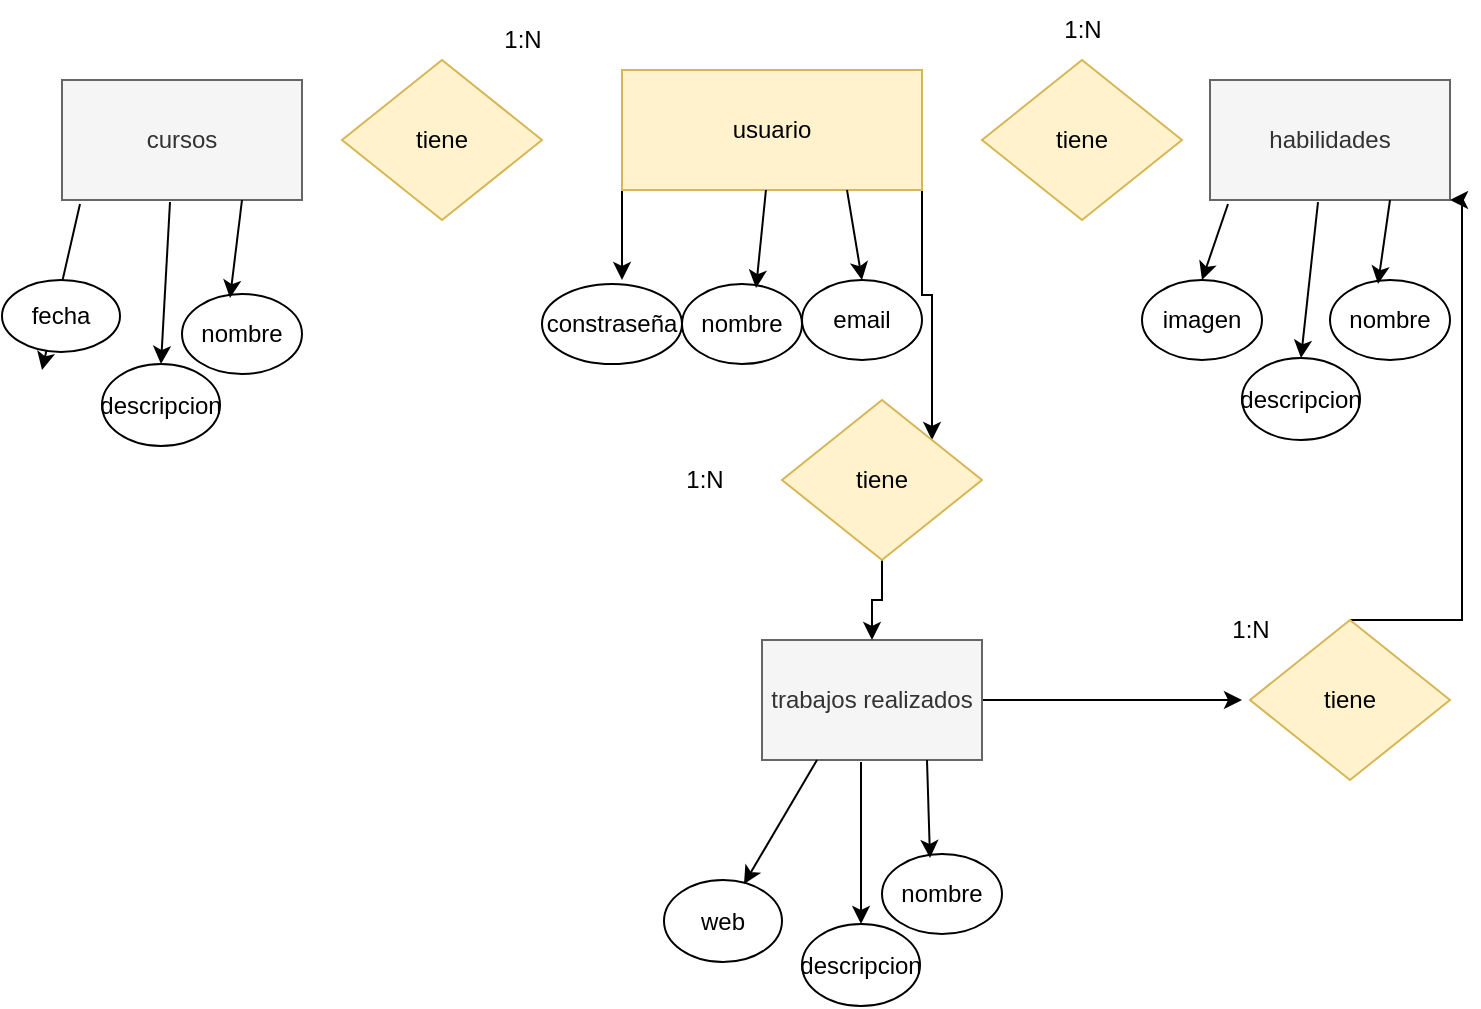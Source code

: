 <mxfile version="20.8.5" type="github">
  <diagram id="3FcfEXZpkqzgeeYXxepW" name="Página-1">
    <mxGraphModel dx="1707" dy="483" grid="1" gridSize="10" guides="1" tooltips="1" connect="1" arrows="1" fold="1" page="1" pageScale="1" pageWidth="827" pageHeight="1169" math="0" shadow="0">
      <root>
        <mxCell id="0" />
        <mxCell id="1" parent="0" />
        <mxCell id="Bt5BaCXQNwXxYCc5RvHo-10" style="edgeStyle=orthogonalEdgeStyle;rounded=0;orthogonalLoop=1;jettySize=auto;html=1;exitX=0;exitY=1;exitDx=0;exitDy=0;" edge="1" parent="1" source="Bt5BaCXQNwXxYCc5RvHo-1">
          <mxGeometry relative="1" as="geometry">
            <mxPoint x="300" y="150" as="targetPoint" />
          </mxGeometry>
        </mxCell>
        <mxCell id="Bt5BaCXQNwXxYCc5RvHo-58" style="edgeStyle=orthogonalEdgeStyle;rounded=0;orthogonalLoop=1;jettySize=auto;html=1;exitX=1;exitY=1;exitDx=0;exitDy=0;entryX=1;entryY=0;entryDx=0;entryDy=0;" edge="1" parent="1" source="Bt5BaCXQNwXxYCc5RvHo-1" target="Bt5BaCXQNwXxYCc5RvHo-48">
          <mxGeometry relative="1" as="geometry" />
        </mxCell>
        <mxCell id="Bt5BaCXQNwXxYCc5RvHo-1" value="usuario" style="rounded=0;whiteSpace=wrap;html=1;fillColor=#fff2cc;strokeColor=#d6b656;" vertex="1" parent="1">
          <mxGeometry x="300" y="45" width="150" height="60" as="geometry" />
        </mxCell>
        <mxCell id="Bt5BaCXQNwXxYCc5RvHo-2" value="habilidades" style="rounded=0;whiteSpace=wrap;html=1;fillColor=#f5f5f5;fontColor=#333333;strokeColor=#666666;" vertex="1" parent="1">
          <mxGeometry x="594" y="50" width="120" height="60" as="geometry" />
        </mxCell>
        <mxCell id="Bt5BaCXQNwXxYCc5RvHo-4" value="tiene" style="rhombus;whiteSpace=wrap;html=1;fillColor=#fff2cc;strokeColor=#d6b656;" vertex="1" parent="1">
          <mxGeometry x="480" y="40" width="100" height="80" as="geometry" />
        </mxCell>
        <mxCell id="Bt5BaCXQNwXxYCc5RvHo-6" value="nombre" style="ellipse;whiteSpace=wrap;html=1;" vertex="1" parent="1">
          <mxGeometry x="330" y="152" width="60" height="40" as="geometry" />
        </mxCell>
        <mxCell id="Bt5BaCXQNwXxYCc5RvHo-7" value="constraseña" style="ellipse;whiteSpace=wrap;html=1;" vertex="1" parent="1">
          <mxGeometry x="260" y="152" width="70" height="40" as="geometry" />
        </mxCell>
        <mxCell id="Bt5BaCXQNwXxYCc5RvHo-8" value="email" style="ellipse;whiteSpace=wrap;html=1;" vertex="1" parent="1">
          <mxGeometry x="390" y="150" width="60" height="40" as="geometry" />
        </mxCell>
        <mxCell id="Bt5BaCXQNwXxYCc5RvHo-15" value="" style="endArrow=classic;html=1;rounded=0;entryX=0.617;entryY=0.05;entryDx=0;entryDy=0;entryPerimeter=0;" edge="1" parent="1" source="Bt5BaCXQNwXxYCc5RvHo-1" target="Bt5BaCXQNwXxYCc5RvHo-6">
          <mxGeometry width="50" height="50" relative="1" as="geometry">
            <mxPoint x="650" y="270" as="sourcePoint" />
            <mxPoint x="700" y="220" as="targetPoint" />
          </mxGeometry>
        </mxCell>
        <mxCell id="Bt5BaCXQNwXxYCc5RvHo-16" value="" style="endArrow=classic;html=1;rounded=0;exitX=0.75;exitY=1;exitDx=0;exitDy=0;entryX=0.5;entryY=0;entryDx=0;entryDy=0;" edge="1" parent="1" source="Bt5BaCXQNwXxYCc5RvHo-1" target="Bt5BaCXQNwXxYCc5RvHo-8">
          <mxGeometry width="50" height="50" relative="1" as="geometry">
            <mxPoint x="380" y="120" as="sourcePoint" />
            <mxPoint x="367.98" y="156" as="targetPoint" />
          </mxGeometry>
        </mxCell>
        <mxCell id="Bt5BaCXQNwXxYCc5RvHo-17" value="imagen" style="ellipse;whiteSpace=wrap;html=1;" vertex="1" parent="1">
          <mxGeometry x="560" y="150" width="60" height="40" as="geometry" />
        </mxCell>
        <mxCell id="Bt5BaCXQNwXxYCc5RvHo-18" value="nombre" style="ellipse;whiteSpace=wrap;html=1;" vertex="1" parent="1">
          <mxGeometry x="654" y="150" width="60" height="40" as="geometry" />
        </mxCell>
        <mxCell id="Bt5BaCXQNwXxYCc5RvHo-19" value="descripcion" style="ellipse;whiteSpace=wrap;html=1;" vertex="1" parent="1">
          <mxGeometry x="610" y="189" width="59" height="41" as="geometry" />
        </mxCell>
        <mxCell id="Bt5BaCXQNwXxYCc5RvHo-20" value="" style="endArrow=classic;html=1;rounded=0;exitX=0.075;exitY=1.033;exitDx=0;exitDy=0;exitPerimeter=0;entryX=0.5;entryY=0;entryDx=0;entryDy=0;" edge="1" parent="1" source="Bt5BaCXQNwXxYCc5RvHo-2" target="Bt5BaCXQNwXxYCc5RvHo-17">
          <mxGeometry width="50" height="50" relative="1" as="geometry">
            <mxPoint x="660" y="270" as="sourcePoint" />
            <mxPoint x="710" y="220" as="targetPoint" />
          </mxGeometry>
        </mxCell>
        <mxCell id="Bt5BaCXQNwXxYCc5RvHo-21" value="" style="endArrow=classic;html=1;rounded=0;exitX=0.45;exitY=1.017;exitDx=0;exitDy=0;exitPerimeter=0;entryX=0.5;entryY=0;entryDx=0;entryDy=0;" edge="1" parent="1" source="Bt5BaCXQNwXxYCc5RvHo-2" target="Bt5BaCXQNwXxYCc5RvHo-19">
          <mxGeometry width="50" height="50" relative="1" as="geometry">
            <mxPoint x="630" y="140" as="sourcePoint" />
            <mxPoint x="680" y="90" as="targetPoint" />
          </mxGeometry>
        </mxCell>
        <mxCell id="Bt5BaCXQNwXxYCc5RvHo-22" value="" style="endArrow=classic;html=1;rounded=0;exitX=0.75;exitY=1;exitDx=0;exitDy=0;entryX=0.4;entryY=0.05;entryDx=0;entryDy=0;entryPerimeter=0;" edge="1" parent="1" source="Bt5BaCXQNwXxYCc5RvHo-2" target="Bt5BaCXQNwXxYCc5RvHo-18">
          <mxGeometry width="50" height="50" relative="1" as="geometry">
            <mxPoint x="613" y="121.98" as="sourcePoint" />
            <mxPoint x="600" y="160" as="targetPoint" />
          </mxGeometry>
        </mxCell>
        <mxCell id="Bt5BaCXQNwXxYCc5RvHo-28" value="1:N" style="text;html=1;align=center;verticalAlign=middle;resizable=0;points=[];autosize=1;strokeColor=none;fillColor=none;" vertex="1" parent="1">
          <mxGeometry x="230" y="15" width="40" height="30" as="geometry" />
        </mxCell>
        <mxCell id="Bt5BaCXQNwXxYCc5RvHo-31" value="tiene" style="rhombus;whiteSpace=wrap;html=1;fillColor=#fff2cc;strokeColor=#d6b656;" vertex="1" parent="1">
          <mxGeometry x="160" y="40" width="100" height="80" as="geometry" />
        </mxCell>
        <mxCell id="Bt5BaCXQNwXxYCc5RvHo-32" value="cursos" style="rounded=0;whiteSpace=wrap;html=1;fillColor=#f5f5f5;fontColor=#333333;strokeColor=#666666;" vertex="1" parent="1">
          <mxGeometry x="20" y="50" width="120" height="60" as="geometry" />
        </mxCell>
        <mxCell id="Bt5BaCXQNwXxYCc5RvHo-33" value="nombre" style="ellipse;whiteSpace=wrap;html=1;" vertex="1" parent="1">
          <mxGeometry x="80" y="157" width="60" height="40" as="geometry" />
        </mxCell>
        <mxCell id="Bt5BaCXQNwXxYCc5RvHo-34" value="descripcion" style="ellipse;whiteSpace=wrap;html=1;" vertex="1" parent="1">
          <mxGeometry x="40" y="192" width="59" height="41" as="geometry" />
        </mxCell>
        <mxCell id="Bt5BaCXQNwXxYCc5RvHo-35" value="" style="endArrow=classic;html=1;rounded=0;exitX=0.075;exitY=1.033;exitDx=0;exitDy=0;exitPerimeter=0;entryX=0.5;entryY=0;entryDx=0;entryDy=0;" edge="1" parent="1" source="Bt5BaCXQNwXxYCc5RvHo-32">
          <mxGeometry width="50" height="50" relative="1" as="geometry">
            <mxPoint x="80" y="315" as="sourcePoint" />
            <mxPoint x="10" y="195" as="targetPoint" />
          </mxGeometry>
        </mxCell>
        <mxCell id="Bt5BaCXQNwXxYCc5RvHo-36" value="" style="endArrow=classic;html=1;rounded=0;exitX=0.45;exitY=1.017;exitDx=0;exitDy=0;exitPerimeter=0;entryX=0.5;entryY=0;entryDx=0;entryDy=0;" edge="1" parent="1" source="Bt5BaCXQNwXxYCc5RvHo-32" target="Bt5BaCXQNwXxYCc5RvHo-34">
          <mxGeometry width="50" height="50" relative="1" as="geometry">
            <mxPoint x="50" y="185" as="sourcePoint" />
            <mxPoint x="100" y="135" as="targetPoint" />
          </mxGeometry>
        </mxCell>
        <mxCell id="Bt5BaCXQNwXxYCc5RvHo-37" value="" style="endArrow=classic;html=1;rounded=0;exitX=0.75;exitY=1;exitDx=0;exitDy=0;entryX=0.4;entryY=0.05;entryDx=0;entryDy=0;entryPerimeter=0;" edge="1" parent="1" source="Bt5BaCXQNwXxYCc5RvHo-32" target="Bt5BaCXQNwXxYCc5RvHo-33">
          <mxGeometry width="50" height="50" relative="1" as="geometry">
            <mxPoint x="33" y="166.98" as="sourcePoint" />
            <mxPoint x="20" y="205" as="targetPoint" />
          </mxGeometry>
        </mxCell>
        <mxCell id="Bt5BaCXQNwXxYCc5RvHo-38" value="fecha" style="ellipse;whiteSpace=wrap;html=1;" vertex="1" parent="1">
          <mxGeometry x="-10" y="150" width="59" height="36" as="geometry" />
        </mxCell>
        <mxCell id="Bt5BaCXQNwXxYCc5RvHo-39" value="1:N" style="text;html=1;align=center;verticalAlign=middle;resizable=0;points=[];autosize=1;strokeColor=none;fillColor=none;" vertex="1" parent="1">
          <mxGeometry x="510" y="10" width="40" height="30" as="geometry" />
        </mxCell>
        <mxCell id="Bt5BaCXQNwXxYCc5RvHo-56" style="edgeStyle=orthogonalEdgeStyle;rounded=0;orthogonalLoop=1;jettySize=auto;html=1;" edge="1" parent="1" source="Bt5BaCXQNwXxYCc5RvHo-41">
          <mxGeometry relative="1" as="geometry">
            <mxPoint x="610" y="360" as="targetPoint" />
          </mxGeometry>
        </mxCell>
        <mxCell id="Bt5BaCXQNwXxYCc5RvHo-41" value="trabajos realizados" style="rounded=0;whiteSpace=wrap;html=1;fillColor=#f5f5f5;fontColor=#333333;strokeColor=#666666;" vertex="1" parent="1">
          <mxGeometry x="370" y="330" width="110" height="60" as="geometry" />
        </mxCell>
        <mxCell id="Bt5BaCXQNwXxYCc5RvHo-42" value="nombre" style="ellipse;whiteSpace=wrap;html=1;" vertex="1" parent="1">
          <mxGeometry x="430" y="437" width="60" height="40" as="geometry" />
        </mxCell>
        <mxCell id="Bt5BaCXQNwXxYCc5RvHo-43" value="descripcion" style="ellipse;whiteSpace=wrap;html=1;" vertex="1" parent="1">
          <mxGeometry x="390" y="472" width="59" height="41" as="geometry" />
        </mxCell>
        <mxCell id="Bt5BaCXQNwXxYCc5RvHo-45" value="" style="endArrow=classic;html=1;rounded=0;exitX=0.45;exitY=1.017;exitDx=0;exitDy=0;exitPerimeter=0;entryX=0.5;entryY=0;entryDx=0;entryDy=0;" edge="1" parent="1" source="Bt5BaCXQNwXxYCc5RvHo-41" target="Bt5BaCXQNwXxYCc5RvHo-43">
          <mxGeometry width="50" height="50" relative="1" as="geometry">
            <mxPoint x="400" y="465" as="sourcePoint" />
            <mxPoint x="450" y="415" as="targetPoint" />
          </mxGeometry>
        </mxCell>
        <mxCell id="Bt5BaCXQNwXxYCc5RvHo-46" value="" style="endArrow=classic;html=1;rounded=0;exitX=0.75;exitY=1;exitDx=0;exitDy=0;entryX=0.4;entryY=0.05;entryDx=0;entryDy=0;entryPerimeter=0;" edge="1" parent="1" source="Bt5BaCXQNwXxYCc5RvHo-41" target="Bt5BaCXQNwXxYCc5RvHo-42">
          <mxGeometry width="50" height="50" relative="1" as="geometry">
            <mxPoint x="383" y="446.98" as="sourcePoint" />
            <mxPoint x="370" y="485" as="targetPoint" />
          </mxGeometry>
        </mxCell>
        <mxCell id="Bt5BaCXQNwXxYCc5RvHo-59" style="edgeStyle=orthogonalEdgeStyle;rounded=0;orthogonalLoop=1;jettySize=auto;html=1;exitX=0.5;exitY=1;exitDx=0;exitDy=0;entryX=0.5;entryY=0;entryDx=0;entryDy=0;" edge="1" parent="1" source="Bt5BaCXQNwXxYCc5RvHo-48" target="Bt5BaCXQNwXxYCc5RvHo-41">
          <mxGeometry relative="1" as="geometry" />
        </mxCell>
        <mxCell id="Bt5BaCXQNwXxYCc5RvHo-48" value="tiene" style="rhombus;whiteSpace=wrap;html=1;fillColor=#fff2cc;strokeColor=#d6b656;" vertex="1" parent="1">
          <mxGeometry x="380" y="210" width="100" height="80" as="geometry" />
        </mxCell>
        <mxCell id="Bt5BaCXQNwXxYCc5RvHo-57" style="edgeStyle=orthogonalEdgeStyle;rounded=0;orthogonalLoop=1;jettySize=auto;html=1;exitX=0.5;exitY=0;exitDx=0;exitDy=0;entryX=1;entryY=1;entryDx=0;entryDy=0;" edge="1" parent="1" source="Bt5BaCXQNwXxYCc5RvHo-49" target="Bt5BaCXQNwXxYCc5RvHo-2">
          <mxGeometry relative="1" as="geometry">
            <Array as="points">
              <mxPoint x="720" y="320" />
              <mxPoint x="720" y="110" />
            </Array>
          </mxGeometry>
        </mxCell>
        <mxCell id="Bt5BaCXQNwXxYCc5RvHo-49" value="tiene" style="rhombus;whiteSpace=wrap;html=1;fillColor=#fff2cc;strokeColor=#d6b656;" vertex="1" parent="1">
          <mxGeometry x="614" y="320" width="100" height="80" as="geometry" />
        </mxCell>
        <mxCell id="Bt5BaCXQNwXxYCc5RvHo-50" value="web" style="ellipse;whiteSpace=wrap;html=1;" vertex="1" parent="1">
          <mxGeometry x="321" y="450" width="59" height="41" as="geometry" />
        </mxCell>
        <mxCell id="Bt5BaCXQNwXxYCc5RvHo-51" value="" style="edgeStyle=none;orthogonalLoop=1;jettySize=auto;html=1;rounded=0;exitX=0.25;exitY=1;exitDx=0;exitDy=0;entryX=0.678;entryY=0.049;entryDx=0;entryDy=0;entryPerimeter=0;" edge="1" parent="1" source="Bt5BaCXQNwXxYCc5RvHo-41" target="Bt5BaCXQNwXxYCc5RvHo-50">
          <mxGeometry width="100" relative="1" as="geometry">
            <mxPoint x="330" y="410" as="sourcePoint" />
            <mxPoint x="430" y="410" as="targetPoint" />
            <Array as="points" />
          </mxGeometry>
        </mxCell>
        <mxCell id="Bt5BaCXQNwXxYCc5RvHo-53" value="1:N" style="text;html=1;align=center;verticalAlign=middle;resizable=0;points=[];autosize=1;strokeColor=none;fillColor=none;" vertex="1" parent="1">
          <mxGeometry x="321" y="235" width="40" height="30" as="geometry" />
        </mxCell>
        <mxCell id="Bt5BaCXQNwXxYCc5RvHo-54" value="1:N" style="text;html=1;align=center;verticalAlign=middle;resizable=0;points=[];autosize=1;strokeColor=none;fillColor=none;" vertex="1" parent="1">
          <mxGeometry x="594" y="310" width="40" height="30" as="geometry" />
        </mxCell>
      </root>
    </mxGraphModel>
  </diagram>
</mxfile>
